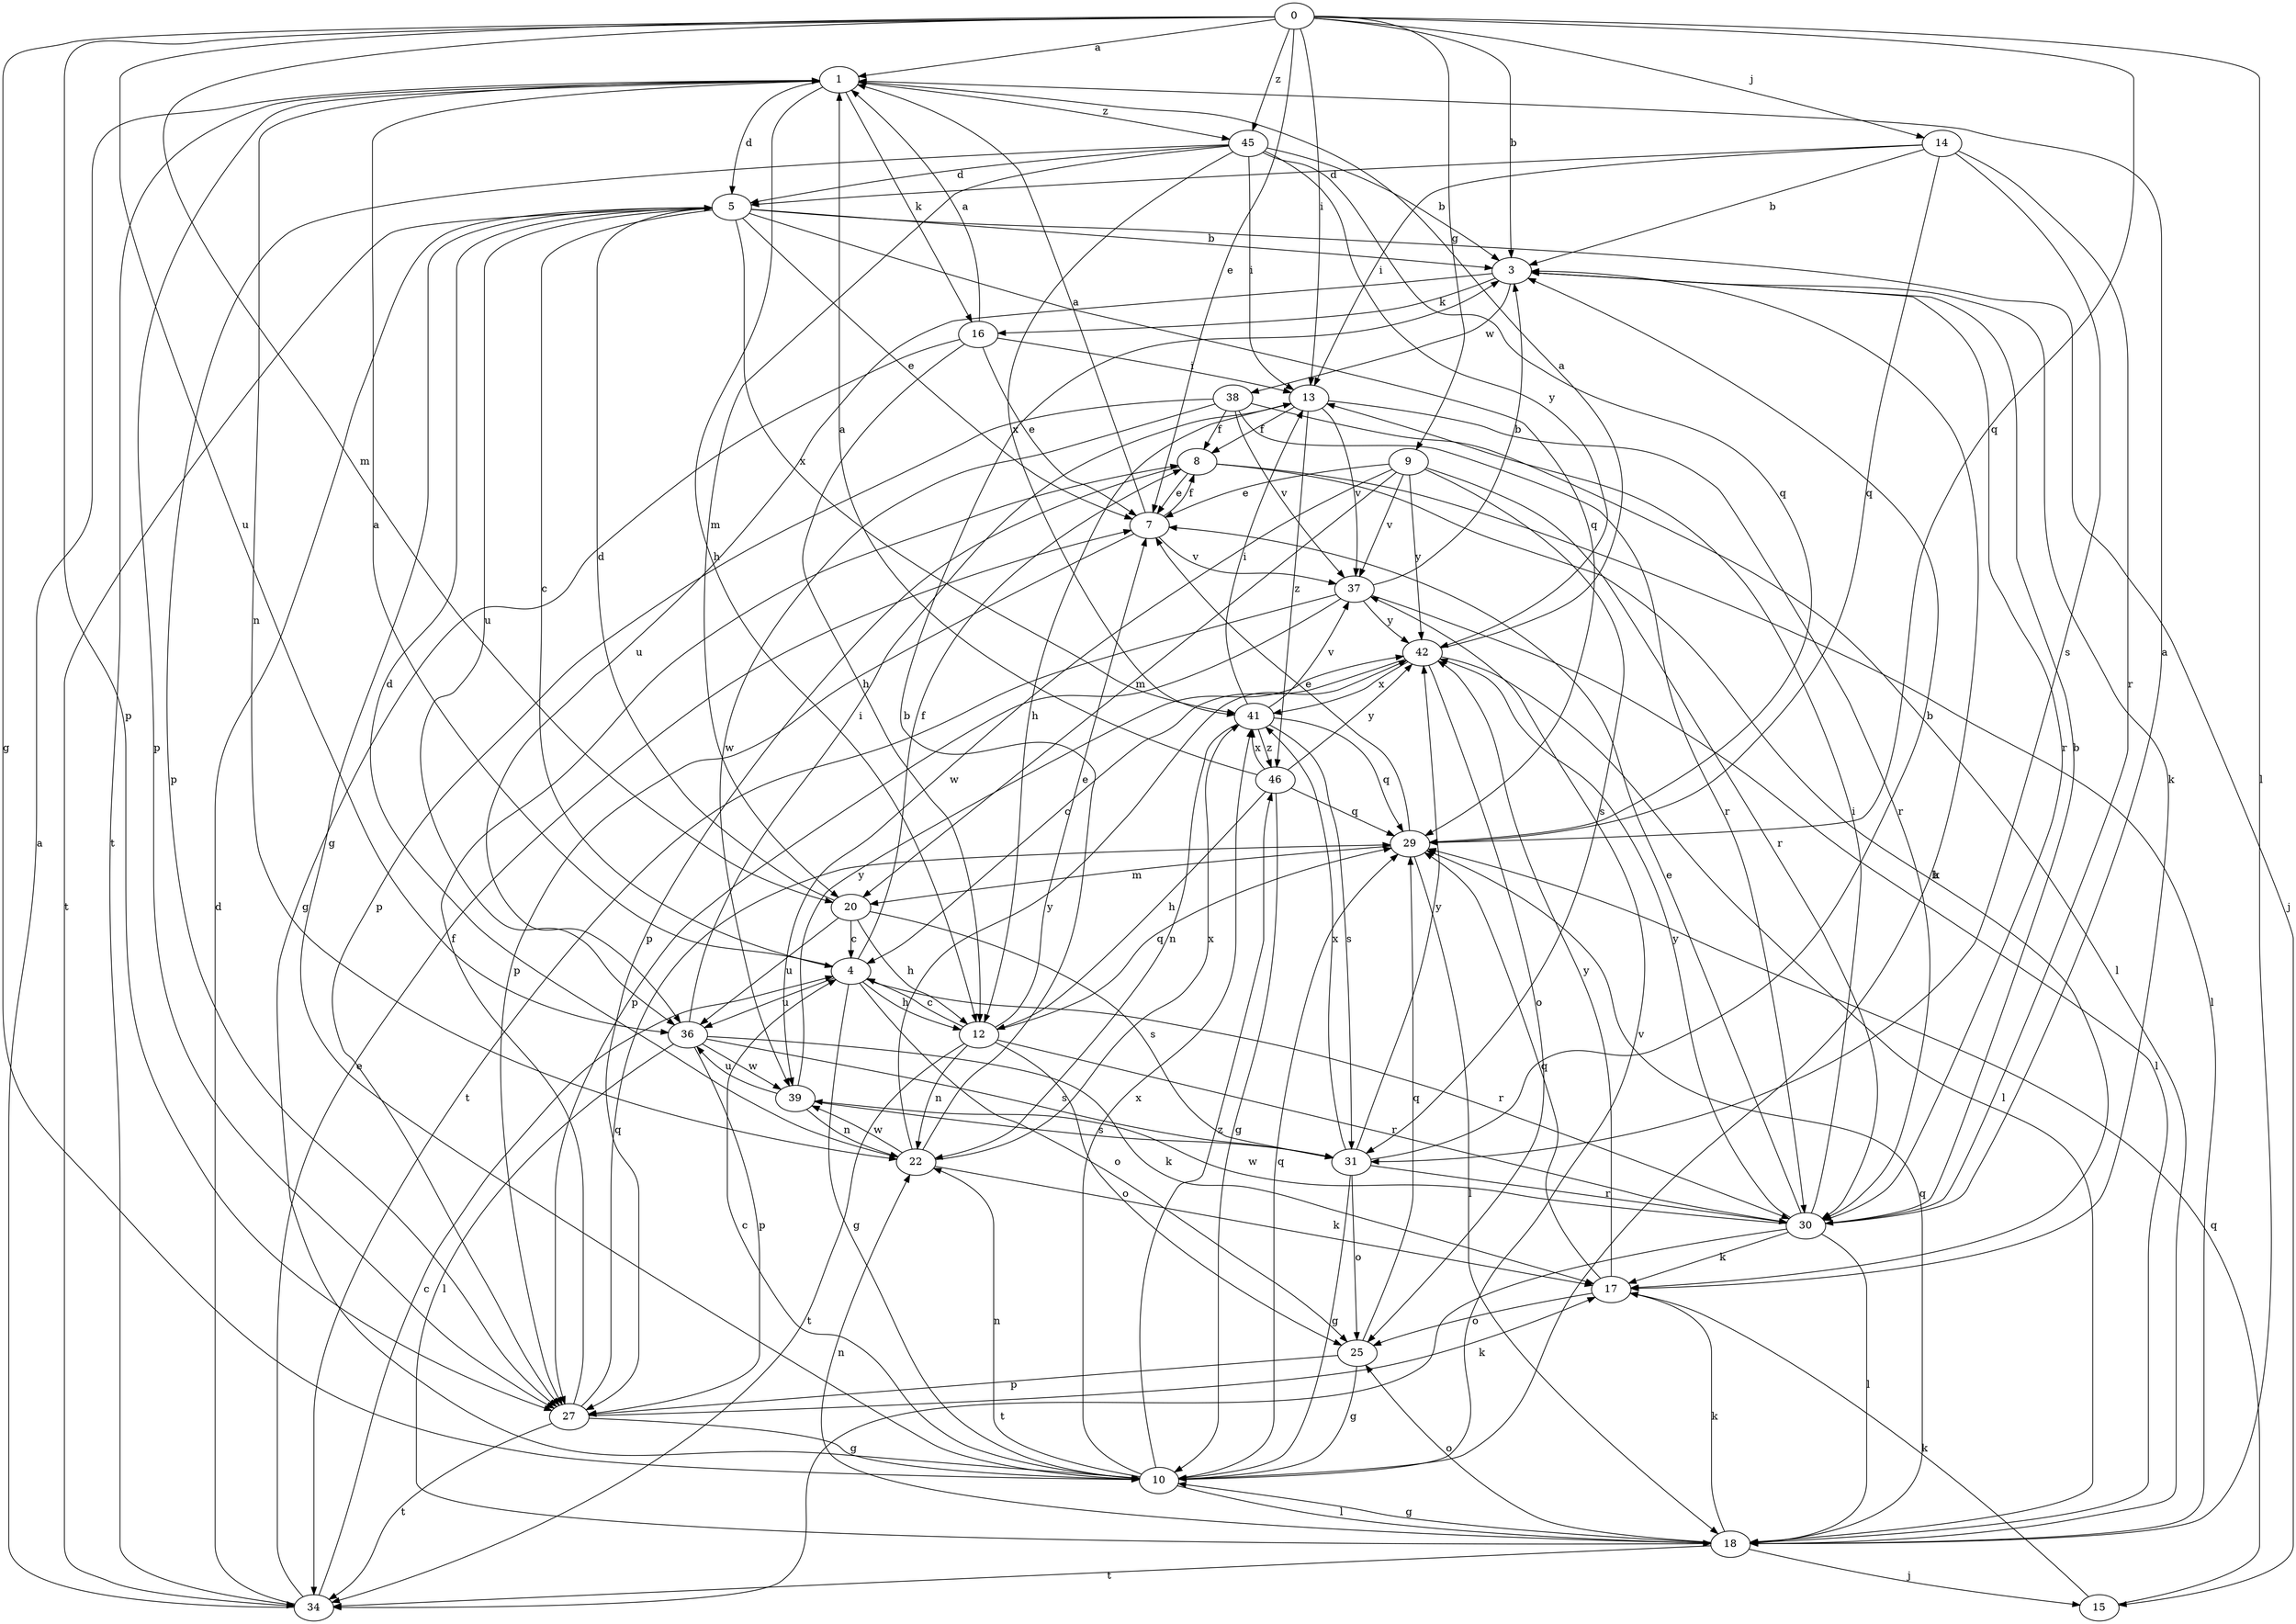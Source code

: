strict digraph  {
0;
1;
3;
4;
5;
7;
8;
9;
10;
12;
13;
14;
15;
16;
17;
18;
20;
22;
25;
27;
29;
30;
31;
34;
36;
37;
38;
39;
41;
42;
45;
46;
0 -> 1  [label=a];
0 -> 3  [label=b];
0 -> 7  [label=e];
0 -> 9  [label=g];
0 -> 10  [label=g];
0 -> 13  [label=i];
0 -> 14  [label=j];
0 -> 18  [label=l];
0 -> 20  [label=m];
0 -> 27  [label=p];
0 -> 29  [label=q];
0 -> 36  [label=u];
0 -> 45  [label=z];
1 -> 5  [label=d];
1 -> 12  [label=h];
1 -> 16  [label=k];
1 -> 22  [label=n];
1 -> 27  [label=p];
1 -> 34  [label=t];
1 -> 45  [label=z];
3 -> 16  [label=k];
3 -> 17  [label=k];
3 -> 30  [label=r];
3 -> 36  [label=u];
3 -> 38  [label=w];
4 -> 1  [label=a];
4 -> 8  [label=f];
4 -> 10  [label=g];
4 -> 12  [label=h];
4 -> 25  [label=o];
4 -> 30  [label=r];
4 -> 36  [label=u];
5 -> 3  [label=b];
5 -> 4  [label=c];
5 -> 7  [label=e];
5 -> 10  [label=g];
5 -> 15  [label=j];
5 -> 29  [label=q];
5 -> 34  [label=t];
5 -> 36  [label=u];
5 -> 41  [label=x];
7 -> 1  [label=a];
7 -> 8  [label=f];
7 -> 27  [label=p];
7 -> 37  [label=v];
8 -> 7  [label=e];
8 -> 17  [label=k];
8 -> 18  [label=l];
8 -> 27  [label=p];
9 -> 7  [label=e];
9 -> 20  [label=m];
9 -> 30  [label=r];
9 -> 31  [label=s];
9 -> 37  [label=v];
9 -> 39  [label=w];
9 -> 42  [label=y];
10 -> 3  [label=b];
10 -> 4  [label=c];
10 -> 18  [label=l];
10 -> 22  [label=n];
10 -> 29  [label=q];
10 -> 37  [label=v];
10 -> 41  [label=x];
10 -> 46  [label=z];
12 -> 4  [label=c];
12 -> 7  [label=e];
12 -> 22  [label=n];
12 -> 25  [label=o];
12 -> 29  [label=q];
12 -> 30  [label=r];
12 -> 34  [label=t];
13 -> 8  [label=f];
13 -> 12  [label=h];
13 -> 30  [label=r];
13 -> 37  [label=v];
13 -> 46  [label=z];
14 -> 3  [label=b];
14 -> 5  [label=d];
14 -> 13  [label=i];
14 -> 29  [label=q];
14 -> 30  [label=r];
14 -> 31  [label=s];
15 -> 17  [label=k];
15 -> 29  [label=q];
16 -> 1  [label=a];
16 -> 7  [label=e];
16 -> 10  [label=g];
16 -> 12  [label=h];
16 -> 13  [label=i];
17 -> 25  [label=o];
17 -> 29  [label=q];
17 -> 42  [label=y];
18 -> 10  [label=g];
18 -> 15  [label=j];
18 -> 17  [label=k];
18 -> 22  [label=n];
18 -> 25  [label=o];
18 -> 29  [label=q];
18 -> 34  [label=t];
20 -> 4  [label=c];
20 -> 5  [label=d];
20 -> 12  [label=h];
20 -> 31  [label=s];
20 -> 36  [label=u];
22 -> 3  [label=b];
22 -> 5  [label=d];
22 -> 17  [label=k];
22 -> 39  [label=w];
22 -> 41  [label=x];
22 -> 42  [label=y];
25 -> 10  [label=g];
25 -> 27  [label=p];
25 -> 29  [label=q];
27 -> 8  [label=f];
27 -> 10  [label=g];
27 -> 17  [label=k];
27 -> 29  [label=q];
27 -> 34  [label=t];
29 -> 7  [label=e];
29 -> 18  [label=l];
29 -> 20  [label=m];
30 -> 1  [label=a];
30 -> 3  [label=b];
30 -> 7  [label=e];
30 -> 13  [label=i];
30 -> 17  [label=k];
30 -> 18  [label=l];
30 -> 34  [label=t];
30 -> 39  [label=w];
30 -> 42  [label=y];
31 -> 3  [label=b];
31 -> 10  [label=g];
31 -> 25  [label=o];
31 -> 30  [label=r];
31 -> 41  [label=x];
31 -> 42  [label=y];
34 -> 1  [label=a];
34 -> 4  [label=c];
34 -> 5  [label=d];
34 -> 7  [label=e];
36 -> 13  [label=i];
36 -> 17  [label=k];
36 -> 18  [label=l];
36 -> 27  [label=p];
36 -> 31  [label=s];
36 -> 39  [label=w];
37 -> 3  [label=b];
37 -> 18  [label=l];
37 -> 27  [label=p];
37 -> 34  [label=t];
37 -> 42  [label=y];
38 -> 8  [label=f];
38 -> 18  [label=l];
38 -> 27  [label=p];
38 -> 30  [label=r];
38 -> 37  [label=v];
38 -> 39  [label=w];
39 -> 22  [label=n];
39 -> 31  [label=s];
39 -> 36  [label=u];
39 -> 42  [label=y];
41 -> 13  [label=i];
41 -> 22  [label=n];
41 -> 29  [label=q];
41 -> 31  [label=s];
41 -> 37  [label=v];
41 -> 46  [label=z];
42 -> 1  [label=a];
42 -> 4  [label=c];
42 -> 18  [label=l];
42 -> 25  [label=o];
42 -> 41  [label=x];
45 -> 3  [label=b];
45 -> 5  [label=d];
45 -> 13  [label=i];
45 -> 20  [label=m];
45 -> 27  [label=p];
45 -> 29  [label=q];
45 -> 41  [label=x];
45 -> 42  [label=y];
46 -> 1  [label=a];
46 -> 10  [label=g];
46 -> 12  [label=h];
46 -> 29  [label=q];
46 -> 41  [label=x];
46 -> 42  [label=y];
}

